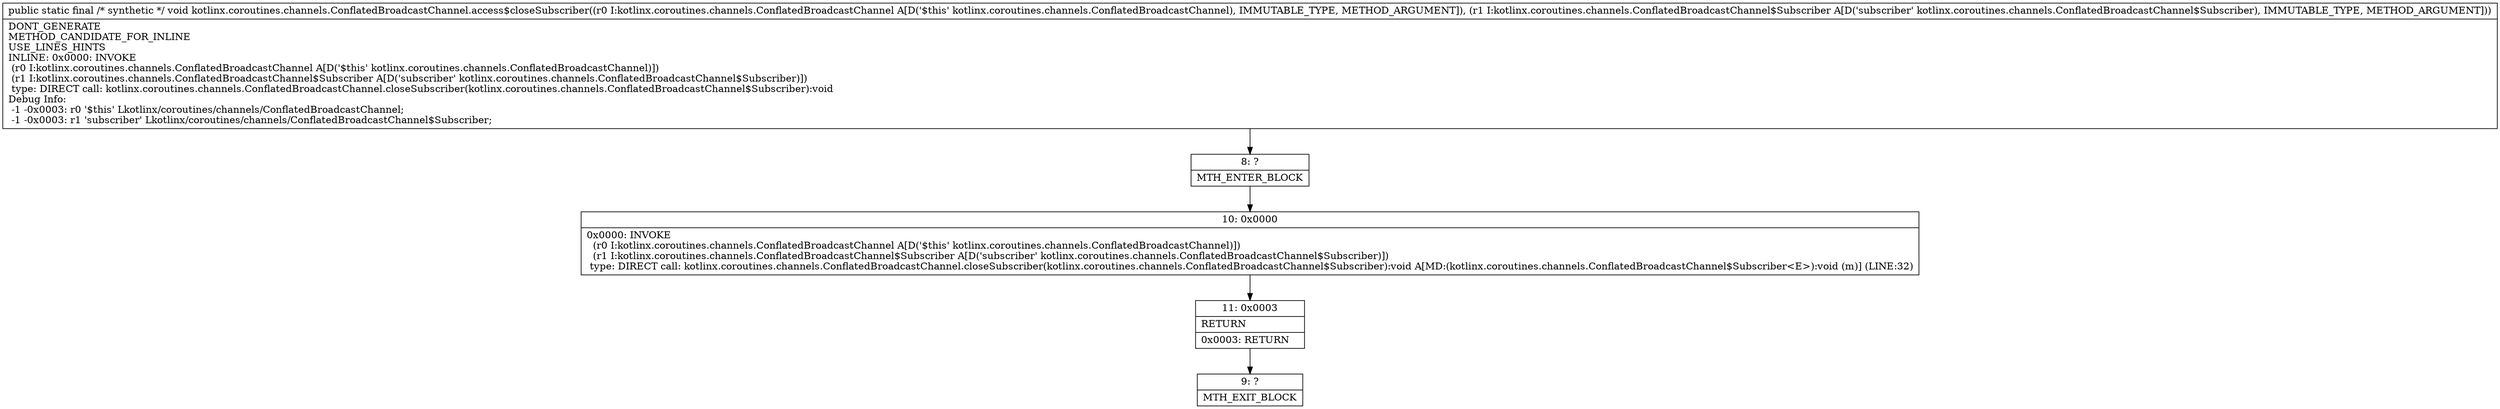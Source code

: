 digraph "CFG forkotlinx.coroutines.channels.ConflatedBroadcastChannel.access$closeSubscriber(Lkotlinx\/coroutines\/channels\/ConflatedBroadcastChannel;Lkotlinx\/coroutines\/channels\/ConflatedBroadcastChannel$Subscriber;)V" {
Node_8 [shape=record,label="{8\:\ ?|MTH_ENTER_BLOCK\l}"];
Node_10 [shape=record,label="{10\:\ 0x0000|0x0000: INVOKE  \l  (r0 I:kotlinx.coroutines.channels.ConflatedBroadcastChannel A[D('$this' kotlinx.coroutines.channels.ConflatedBroadcastChannel)])\l  (r1 I:kotlinx.coroutines.channels.ConflatedBroadcastChannel$Subscriber A[D('subscriber' kotlinx.coroutines.channels.ConflatedBroadcastChannel$Subscriber)])\l type: DIRECT call: kotlinx.coroutines.channels.ConflatedBroadcastChannel.closeSubscriber(kotlinx.coroutines.channels.ConflatedBroadcastChannel$Subscriber):void A[MD:(kotlinx.coroutines.channels.ConflatedBroadcastChannel$Subscriber\<E\>):void (m)] (LINE:32)\l}"];
Node_11 [shape=record,label="{11\:\ 0x0003|RETURN\l|0x0003: RETURN   \l}"];
Node_9 [shape=record,label="{9\:\ ?|MTH_EXIT_BLOCK\l}"];
MethodNode[shape=record,label="{public static final \/* synthetic *\/ void kotlinx.coroutines.channels.ConflatedBroadcastChannel.access$closeSubscriber((r0 I:kotlinx.coroutines.channels.ConflatedBroadcastChannel A[D('$this' kotlinx.coroutines.channels.ConflatedBroadcastChannel), IMMUTABLE_TYPE, METHOD_ARGUMENT]), (r1 I:kotlinx.coroutines.channels.ConflatedBroadcastChannel$Subscriber A[D('subscriber' kotlinx.coroutines.channels.ConflatedBroadcastChannel$Subscriber), IMMUTABLE_TYPE, METHOD_ARGUMENT]))  | DONT_GENERATE\lMETHOD_CANDIDATE_FOR_INLINE\lUSE_LINES_HINTS\lINLINE: 0x0000: INVOKE  \l  (r0 I:kotlinx.coroutines.channels.ConflatedBroadcastChannel A[D('$this' kotlinx.coroutines.channels.ConflatedBroadcastChannel)])\l  (r1 I:kotlinx.coroutines.channels.ConflatedBroadcastChannel$Subscriber A[D('subscriber' kotlinx.coroutines.channels.ConflatedBroadcastChannel$Subscriber)])\l type: DIRECT call: kotlinx.coroutines.channels.ConflatedBroadcastChannel.closeSubscriber(kotlinx.coroutines.channels.ConflatedBroadcastChannel$Subscriber):void\lDebug Info:\l  \-1 \-0x0003: r0 '$this' Lkotlinx\/coroutines\/channels\/ConflatedBroadcastChannel;\l  \-1 \-0x0003: r1 'subscriber' Lkotlinx\/coroutines\/channels\/ConflatedBroadcastChannel$Subscriber;\l}"];
MethodNode -> Node_8;Node_8 -> Node_10;
Node_10 -> Node_11;
Node_11 -> Node_9;
}

